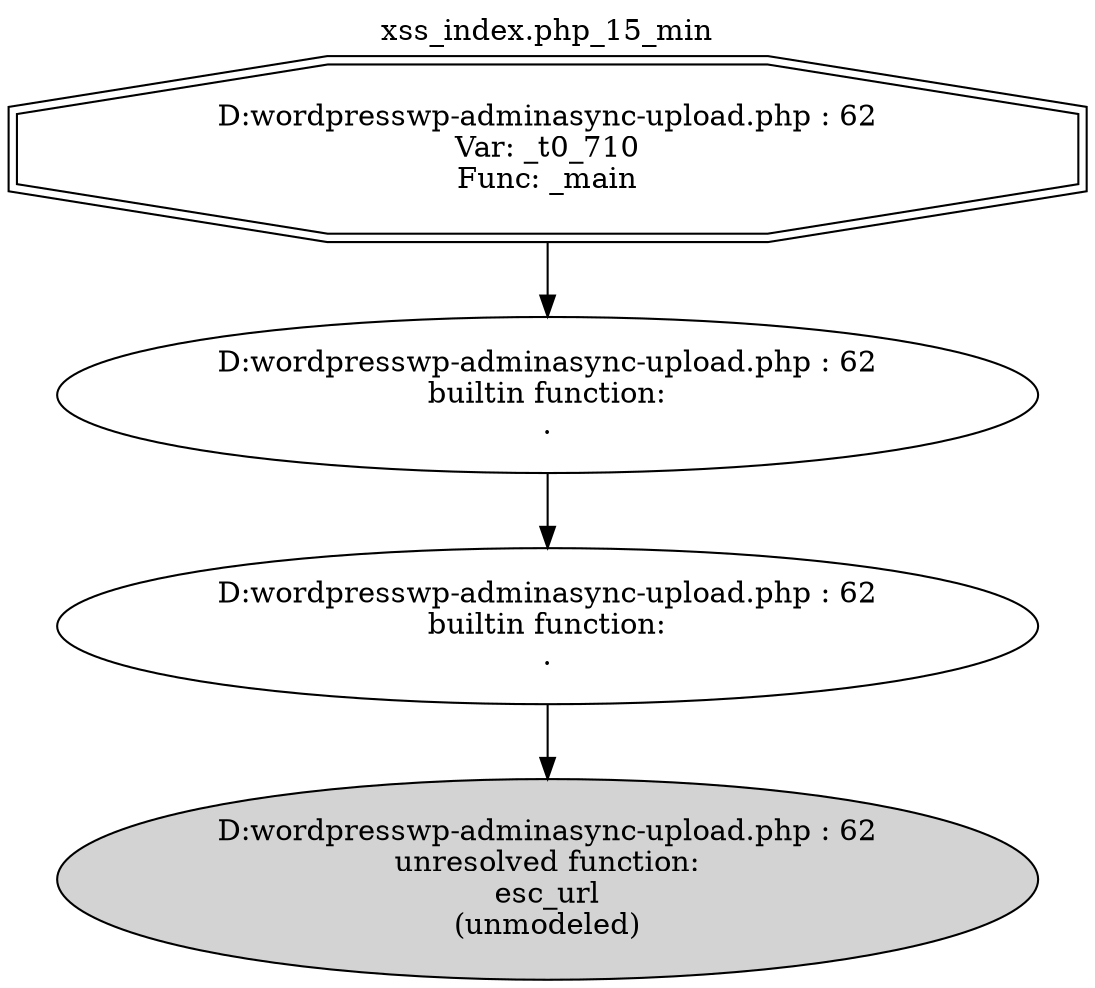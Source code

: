 digraph cfg {
  label="xss_index.php_15_min";
  labelloc=t;
  n1 [shape=doubleoctagon, label="D:\wordpress\wp-admin\async-upload.php : 62\nVar: _t0_710\nFunc: _main\n"];
  n2 [shape=ellipse, label="D:\wordpress\wp-admin\async-upload.php : 62\nbuiltin function:\n.\n"];
  n3 [shape=ellipse, label="D:\wordpress\wp-admin\async-upload.php : 62\nbuiltin function:\n.\n"];
  n4 [shape=ellipse, label="D:\wordpress\wp-admin\async-upload.php : 62\nunresolved function:\nesc_url\n(unmodeled)\n",style=filled];
  n1 -> n2;
  n2 -> n3;
  n3 -> n4;
}
